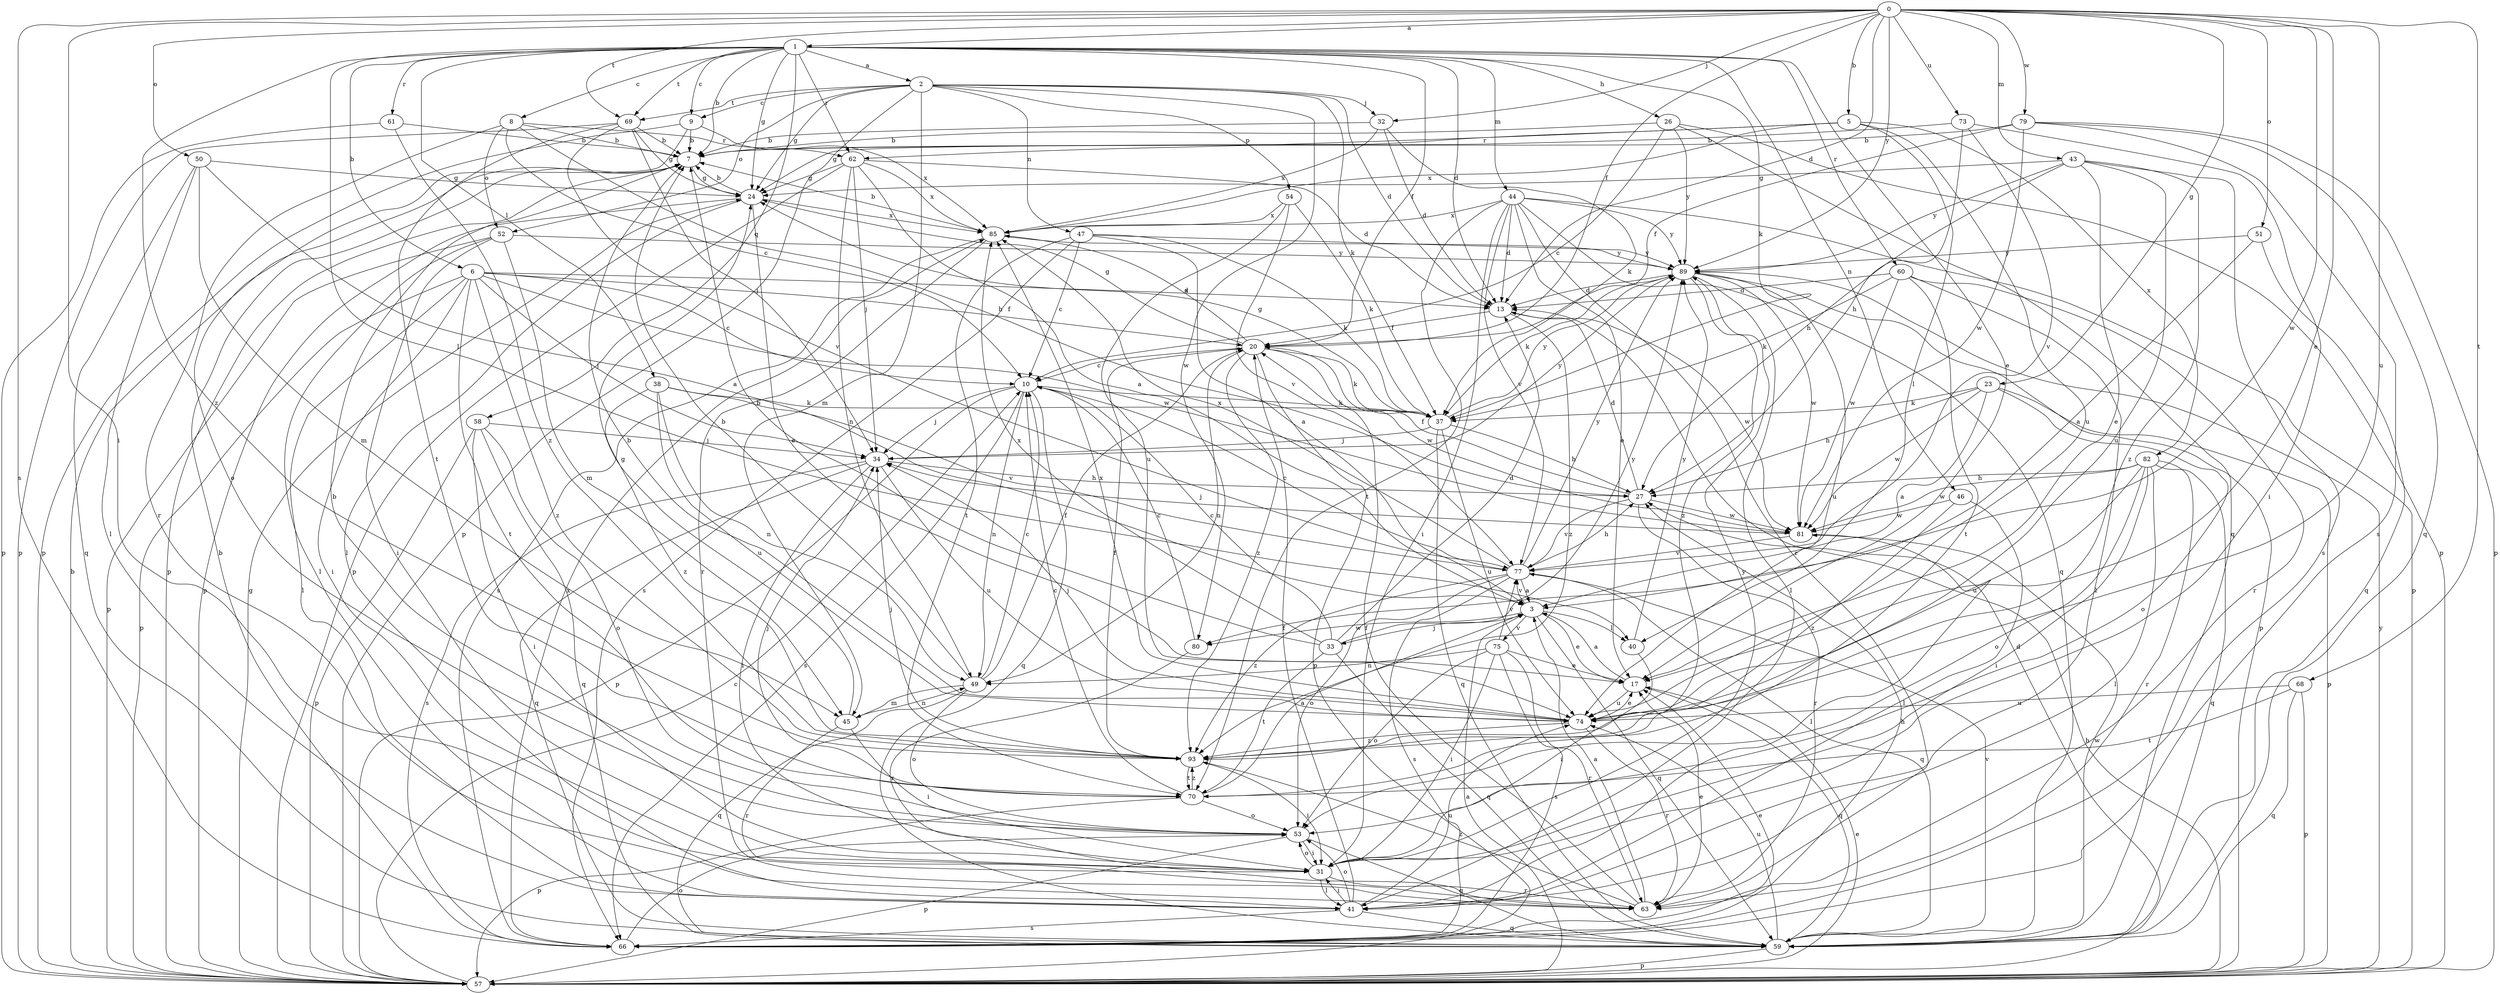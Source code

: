 strict digraph  {
0;
1;
2;
3;
5;
6;
7;
8;
9;
10;
13;
17;
20;
23;
24;
26;
27;
31;
32;
33;
34;
37;
38;
40;
41;
43;
44;
45;
46;
47;
49;
50;
51;
52;
53;
54;
57;
58;
59;
60;
61;
62;
63;
66;
68;
69;
70;
73;
74;
75;
77;
79;
80;
81;
82;
85;
89;
93;
0 -> 1  [label=a];
0 -> 5  [label=b];
0 -> 13  [label=d];
0 -> 17  [label=e];
0 -> 20  [label=f];
0 -> 23  [label=g];
0 -> 31  [label=i];
0 -> 32  [label=j];
0 -> 43  [label=m];
0 -> 50  [label=o];
0 -> 51  [label=o];
0 -> 66  [label=s];
0 -> 68  [label=t];
0 -> 69  [label=t];
0 -> 73  [label=u];
0 -> 74  [label=u];
0 -> 79  [label=w];
0 -> 80  [label=w];
0 -> 89  [label=y];
1 -> 2  [label=a];
1 -> 6  [label=b];
1 -> 7  [label=b];
1 -> 8  [label=c];
1 -> 9  [label=c];
1 -> 13  [label=d];
1 -> 17  [label=e];
1 -> 20  [label=f];
1 -> 24  [label=g];
1 -> 26  [label=h];
1 -> 37  [label=k];
1 -> 38  [label=l];
1 -> 40  [label=l];
1 -> 44  [label=m];
1 -> 46  [label=n];
1 -> 58  [label=q];
1 -> 60  [label=r];
1 -> 61  [label=r];
1 -> 62  [label=r];
1 -> 69  [label=t];
1 -> 93  [label=z];
2 -> 9  [label=c];
2 -> 13  [label=d];
2 -> 24  [label=g];
2 -> 32  [label=j];
2 -> 37  [label=k];
2 -> 45  [label=m];
2 -> 47  [label=n];
2 -> 52  [label=o];
2 -> 54  [label=p];
2 -> 57  [label=p];
2 -> 69  [label=t];
2 -> 80  [label=w];
3 -> 17  [label=e];
3 -> 33  [label=j];
3 -> 40  [label=l];
3 -> 59  [label=q];
3 -> 75  [label=v];
3 -> 77  [label=v];
3 -> 80  [label=w];
5 -> 24  [label=g];
5 -> 40  [label=l];
5 -> 62  [label=r];
5 -> 74  [label=u];
5 -> 82  [label=x];
5 -> 85  [label=x];
6 -> 10  [label=c];
6 -> 13  [label=d];
6 -> 20  [label=f];
6 -> 31  [label=i];
6 -> 34  [label=j];
6 -> 41  [label=l];
6 -> 57  [label=p];
6 -> 70  [label=t];
6 -> 81  [label=w];
6 -> 93  [label=z];
7 -> 24  [label=g];
7 -> 57  [label=p];
8 -> 7  [label=b];
8 -> 10  [label=c];
8 -> 27  [label=h];
8 -> 52  [label=o];
8 -> 62  [label=r];
8 -> 63  [label=r];
9 -> 7  [label=b];
9 -> 53  [label=o];
9 -> 57  [label=p];
9 -> 85  [label=x];
10 -> 34  [label=j];
10 -> 37  [label=k];
10 -> 49  [label=n];
10 -> 57  [label=p];
10 -> 59  [label=q];
10 -> 66  [label=s];
13 -> 20  [label=f];
13 -> 81  [label=w];
13 -> 93  [label=z];
17 -> 3  [label=a];
17 -> 59  [label=q];
17 -> 74  [label=u];
20 -> 10  [label=c];
20 -> 24  [label=g];
20 -> 37  [label=k];
20 -> 49  [label=n];
20 -> 57  [label=p];
20 -> 81  [label=w];
20 -> 85  [label=x];
20 -> 93  [label=z];
23 -> 3  [label=a];
23 -> 27  [label=h];
23 -> 37  [label=k];
23 -> 53  [label=o];
23 -> 57  [label=p];
23 -> 81  [label=w];
24 -> 7  [label=b];
24 -> 17  [label=e];
24 -> 41  [label=l];
24 -> 57  [label=p];
24 -> 85  [label=x];
26 -> 7  [label=b];
26 -> 10  [label=c];
26 -> 57  [label=p];
26 -> 59  [label=q];
26 -> 89  [label=y];
27 -> 13  [label=d];
27 -> 20  [label=f];
27 -> 63  [label=r];
27 -> 77  [label=v];
27 -> 81  [label=w];
31 -> 41  [label=l];
31 -> 53  [label=o];
31 -> 63  [label=r];
31 -> 89  [label=y];
32 -> 7  [label=b];
32 -> 13  [label=d];
32 -> 37  [label=k];
32 -> 85  [label=x];
33 -> 7  [label=b];
33 -> 10  [label=c];
33 -> 13  [label=d];
33 -> 59  [label=q];
33 -> 70  [label=t];
33 -> 85  [label=x];
33 -> 89  [label=y];
34 -> 27  [label=h];
34 -> 31  [label=i];
34 -> 59  [label=q];
34 -> 66  [label=s];
34 -> 74  [label=u];
34 -> 89  [label=y];
37 -> 24  [label=g];
37 -> 27  [label=h];
37 -> 34  [label=j];
37 -> 59  [label=q];
37 -> 74  [label=u];
37 -> 89  [label=y];
38 -> 37  [label=k];
38 -> 49  [label=n];
38 -> 74  [label=u];
38 -> 77  [label=v];
38 -> 93  [label=z];
40 -> 31  [label=i];
40 -> 89  [label=y];
41 -> 20  [label=f];
41 -> 31  [label=i];
41 -> 53  [label=o];
41 -> 59  [label=q];
41 -> 66  [label=s];
41 -> 74  [label=u];
43 -> 17  [label=e];
43 -> 24  [label=g];
43 -> 27  [label=h];
43 -> 66  [label=s];
43 -> 74  [label=u];
43 -> 89  [label=y];
43 -> 93  [label=z];
44 -> 13  [label=d];
44 -> 17  [label=e];
44 -> 31  [label=i];
44 -> 57  [label=p];
44 -> 59  [label=q];
44 -> 63  [label=r];
44 -> 70  [label=t];
44 -> 77  [label=v];
44 -> 85  [label=x];
44 -> 89  [label=y];
45 -> 24  [label=g];
45 -> 31  [label=i];
45 -> 49  [label=n];
45 -> 63  [label=r];
46 -> 41  [label=l];
46 -> 81  [label=w];
46 -> 93  [label=z];
47 -> 3  [label=a];
47 -> 10  [label=c];
47 -> 37  [label=k];
47 -> 66  [label=s];
47 -> 70  [label=t];
47 -> 89  [label=y];
49 -> 7  [label=b];
49 -> 10  [label=c];
49 -> 20  [label=f];
49 -> 45  [label=m];
49 -> 53  [label=o];
49 -> 59  [label=q];
50 -> 3  [label=a];
50 -> 24  [label=g];
50 -> 41  [label=l];
50 -> 45  [label=m];
50 -> 59  [label=q];
51 -> 3  [label=a];
51 -> 59  [label=q];
51 -> 89  [label=y];
52 -> 31  [label=i];
52 -> 41  [label=l];
52 -> 45  [label=m];
52 -> 57  [label=p];
52 -> 89  [label=y];
53 -> 7  [label=b];
53 -> 31  [label=i];
53 -> 57  [label=p];
53 -> 59  [label=q];
54 -> 37  [label=k];
54 -> 74  [label=u];
54 -> 77  [label=v];
54 -> 85  [label=x];
57 -> 3  [label=a];
57 -> 7  [label=b];
57 -> 10  [label=c];
57 -> 13  [label=d];
57 -> 17  [label=e];
57 -> 24  [label=g];
57 -> 27  [label=h];
57 -> 89  [label=y];
58 -> 31  [label=i];
58 -> 34  [label=j];
58 -> 53  [label=o];
58 -> 57  [label=p];
58 -> 59  [label=q];
59 -> 57  [label=p];
59 -> 74  [label=u];
59 -> 77  [label=v];
59 -> 81  [label=w];
60 -> 13  [label=d];
60 -> 37  [label=k];
60 -> 41  [label=l];
60 -> 63  [label=r];
60 -> 70  [label=t];
60 -> 81  [label=w];
61 -> 7  [label=b];
61 -> 57  [label=p];
61 -> 93  [label=z];
62 -> 3  [label=a];
62 -> 13  [label=d];
62 -> 24  [label=g];
62 -> 34  [label=j];
62 -> 49  [label=n];
62 -> 57  [label=p];
62 -> 85  [label=x];
63 -> 3  [label=a];
63 -> 17  [label=e];
63 -> 20  [label=f];
63 -> 93  [label=z];
66 -> 7  [label=b];
66 -> 17  [label=e];
66 -> 27  [label=h];
66 -> 53  [label=o];
66 -> 85  [label=x];
68 -> 57  [label=p];
68 -> 59  [label=q];
68 -> 70  [label=t];
68 -> 74  [label=u];
69 -> 7  [label=b];
69 -> 24  [label=g];
69 -> 34  [label=j];
69 -> 57  [label=p];
69 -> 70  [label=t];
69 -> 77  [label=v];
70 -> 3  [label=a];
70 -> 10  [label=c];
70 -> 34  [label=j];
70 -> 53  [label=o];
70 -> 57  [label=p];
70 -> 93  [label=z];
73 -> 7  [label=b];
73 -> 27  [label=h];
73 -> 31  [label=i];
73 -> 77  [label=v];
74 -> 7  [label=b];
74 -> 17  [label=e];
74 -> 34  [label=j];
74 -> 63  [label=r];
74 -> 85  [label=x];
74 -> 93  [label=z];
75 -> 17  [label=e];
75 -> 31  [label=i];
75 -> 49  [label=n];
75 -> 53  [label=o];
75 -> 63  [label=r];
75 -> 66  [label=s];
75 -> 77  [label=v];
77 -> 3  [label=a];
77 -> 10  [label=c];
77 -> 27  [label=h];
77 -> 53  [label=o];
77 -> 59  [label=q];
77 -> 66  [label=s];
77 -> 85  [label=x];
77 -> 89  [label=y];
77 -> 93  [label=z];
79 -> 7  [label=b];
79 -> 20  [label=f];
79 -> 57  [label=p];
79 -> 59  [label=q];
79 -> 66  [label=s];
79 -> 81  [label=w];
80 -> 10  [label=c];
80 -> 63  [label=r];
81 -> 34  [label=j];
81 -> 41  [label=l];
81 -> 77  [label=v];
82 -> 27  [label=h];
82 -> 31  [label=i];
82 -> 41  [label=l];
82 -> 53  [label=o];
82 -> 59  [label=q];
82 -> 63  [label=r];
82 -> 74  [label=u];
82 -> 81  [label=w];
85 -> 7  [label=b];
85 -> 63  [label=r];
85 -> 66  [label=s];
85 -> 89  [label=y];
89 -> 13  [label=d];
89 -> 37  [label=k];
89 -> 41  [label=l];
89 -> 57  [label=p];
89 -> 74  [label=u];
89 -> 81  [label=w];
89 -> 93  [label=z];
93 -> 20  [label=f];
93 -> 31  [label=i];
93 -> 34  [label=j];
93 -> 70  [label=t];
}
